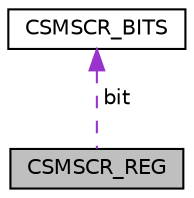 digraph "CSMSCR_REG"
{
  edge [fontname="Helvetica",fontsize="10",labelfontname="Helvetica",labelfontsize="10"];
  node [fontname="Helvetica",fontsize="10",shape=record];
  Node1 [label="CSMSCR_REG",height=0.2,width=0.4,color="black", fillcolor="grey75", style="filled", fontcolor="black"];
  Node2 -> Node1 [dir="back",color="darkorchid3",fontsize="10",style="dashed",label=" bit" ,fontname="Helvetica"];
  Node2 [label="CSMSCR_BITS",height=0.2,width=0.4,color="black", fillcolor="white", style="filled",URL="$struct_c_s_m_s_c_r___b_i_t_s.html"];
}
